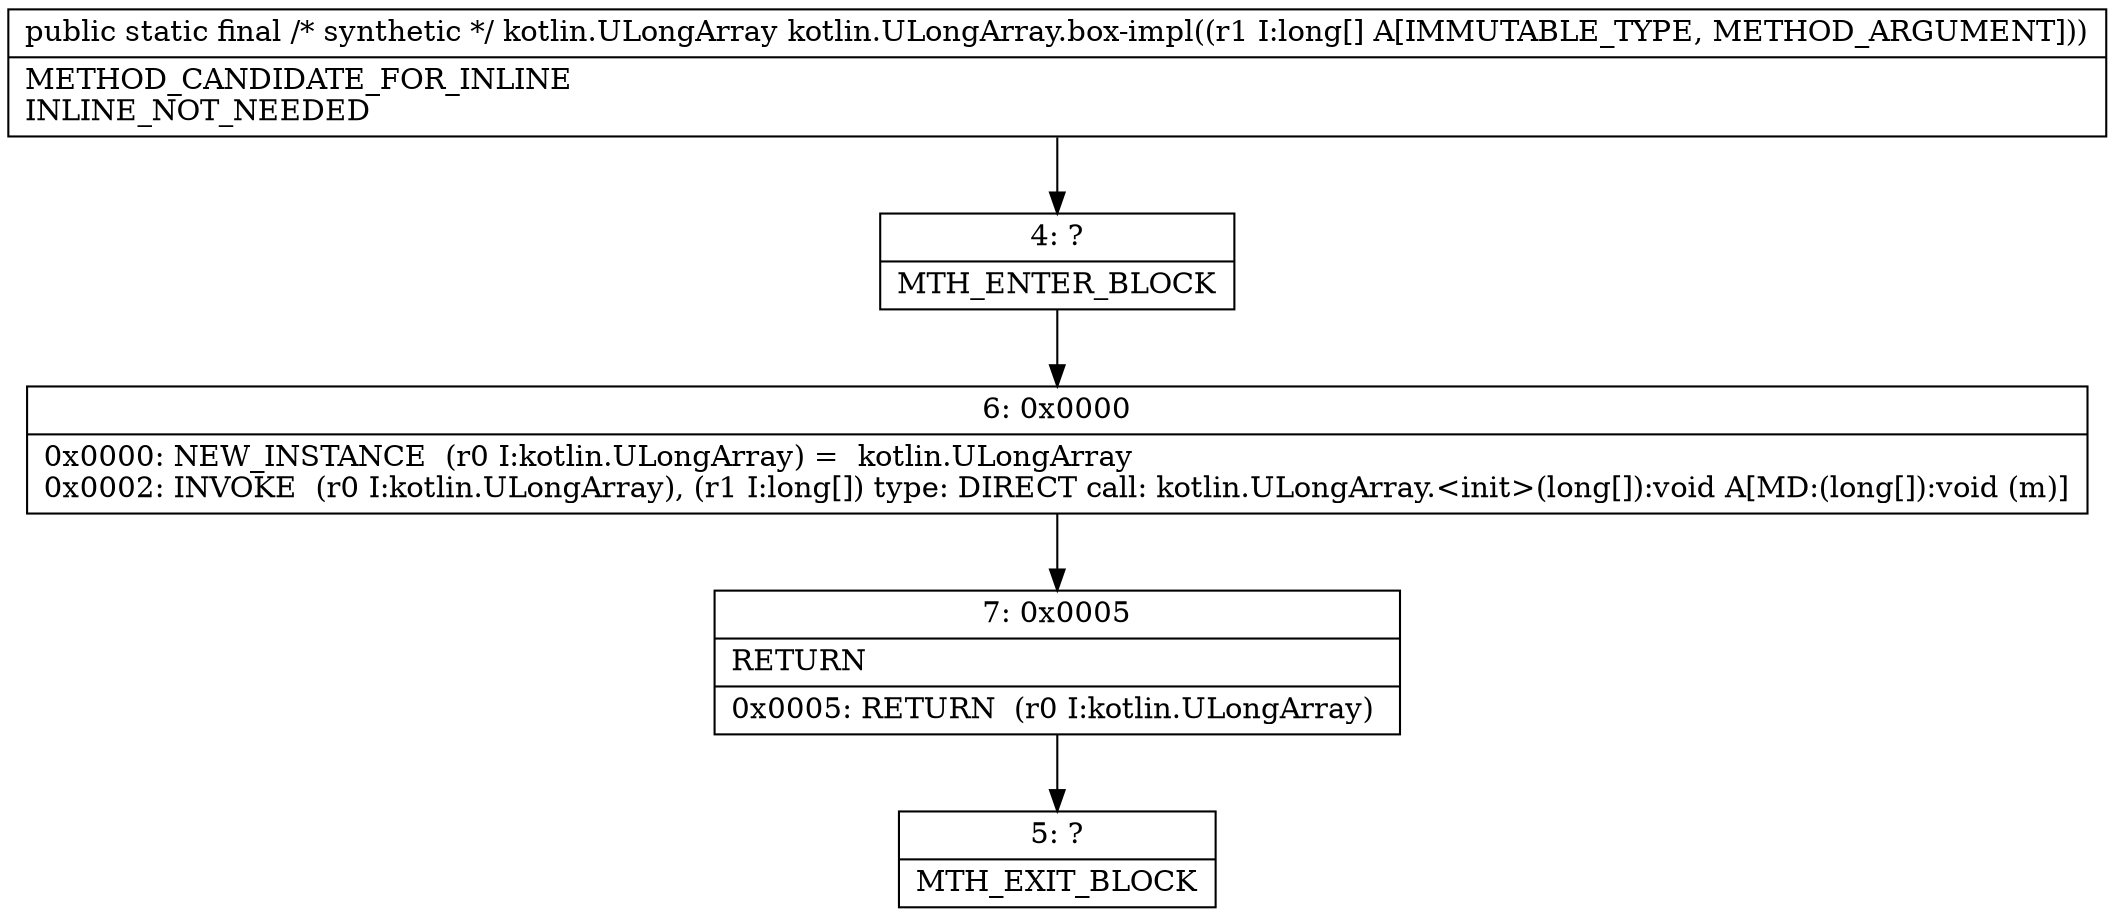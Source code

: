 digraph "CFG forkotlin.ULongArray.box\-impl([J)Lkotlin\/ULongArray;" {
Node_4 [shape=record,label="{4\:\ ?|MTH_ENTER_BLOCK\l}"];
Node_6 [shape=record,label="{6\:\ 0x0000|0x0000: NEW_INSTANCE  (r0 I:kotlin.ULongArray) =  kotlin.ULongArray \l0x0002: INVOKE  (r0 I:kotlin.ULongArray), (r1 I:long[]) type: DIRECT call: kotlin.ULongArray.\<init\>(long[]):void A[MD:(long[]):void (m)]\l}"];
Node_7 [shape=record,label="{7\:\ 0x0005|RETURN\l|0x0005: RETURN  (r0 I:kotlin.ULongArray) \l}"];
Node_5 [shape=record,label="{5\:\ ?|MTH_EXIT_BLOCK\l}"];
MethodNode[shape=record,label="{public static final \/* synthetic *\/ kotlin.ULongArray kotlin.ULongArray.box\-impl((r1 I:long[] A[IMMUTABLE_TYPE, METHOD_ARGUMENT]))  | METHOD_CANDIDATE_FOR_INLINE\lINLINE_NOT_NEEDED\l}"];
MethodNode -> Node_4;Node_4 -> Node_6;
Node_6 -> Node_7;
Node_7 -> Node_5;
}

